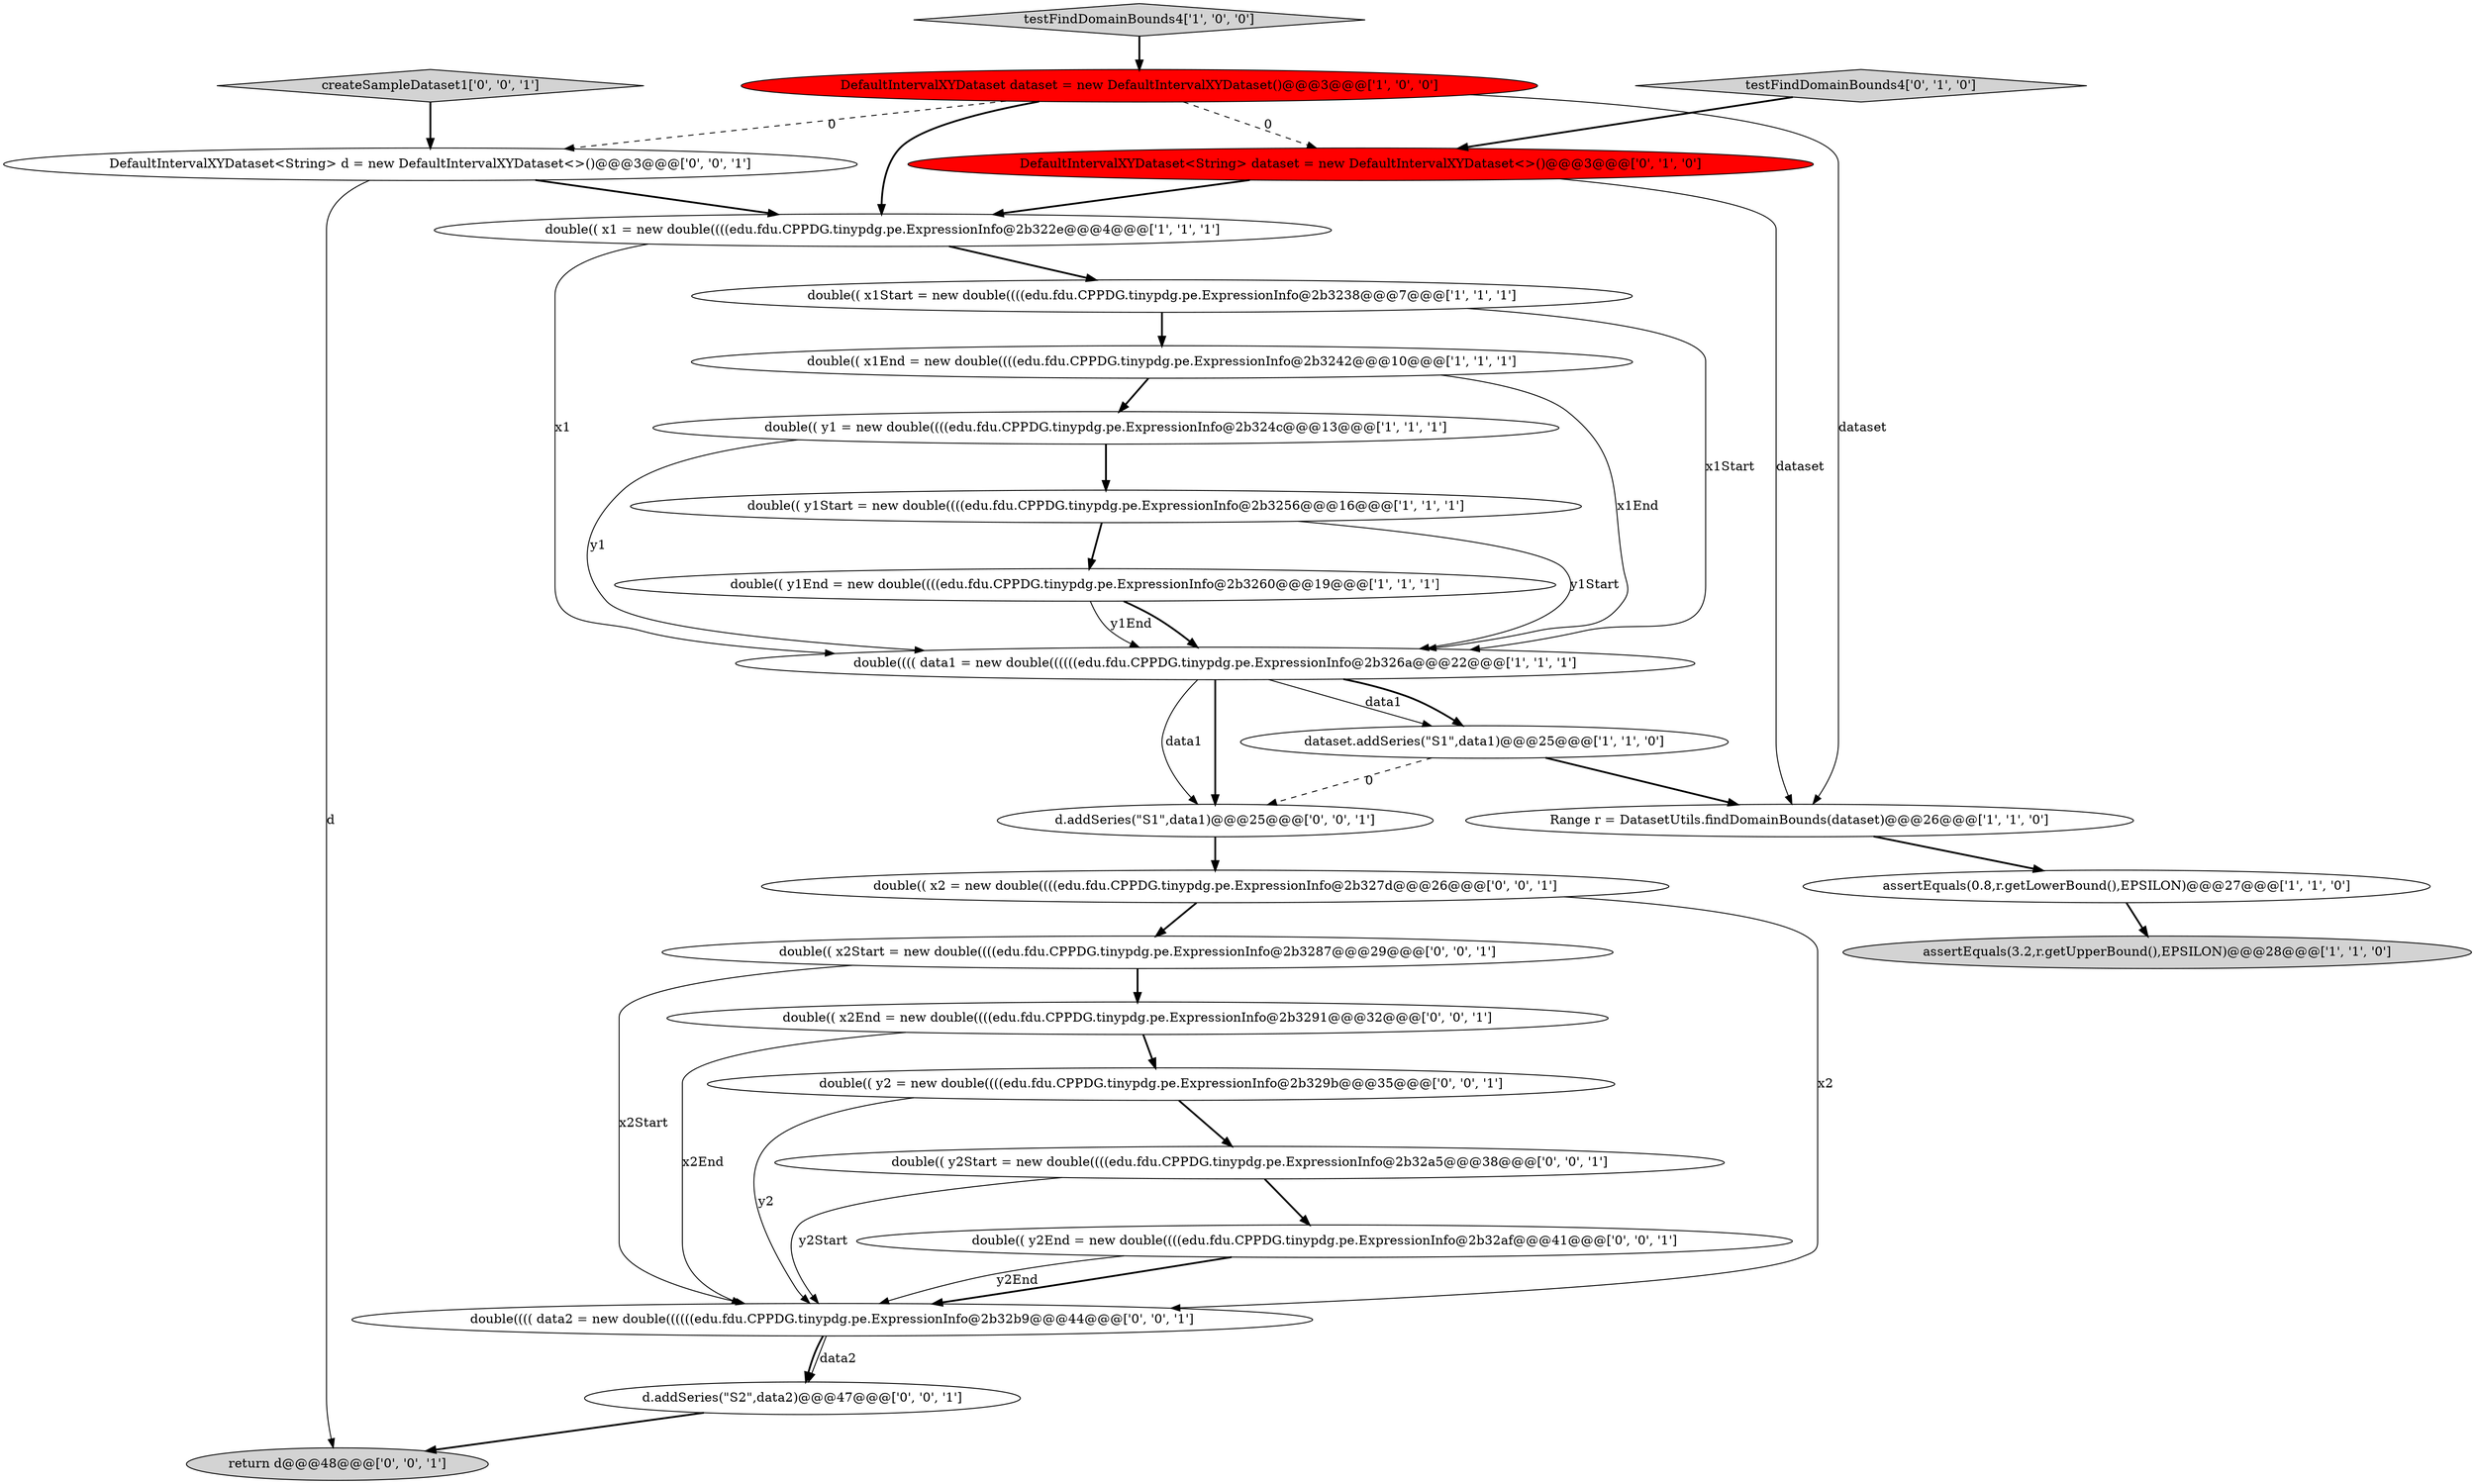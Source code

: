 digraph {
1 [style = filled, label = "double(( x1Start = new double((((edu.fdu.CPPDG.tinypdg.pe.ExpressionInfo@2b3238@@@7@@@['1', '1', '1']", fillcolor = white, shape = ellipse image = "AAA0AAABBB1BBB"];
19 [style = filled, label = "createSampleDataset1['0', '0', '1']", fillcolor = lightgray, shape = diamond image = "AAA0AAABBB3BBB"];
18 [style = filled, label = "double(((( data2 = new double((((((edu.fdu.CPPDG.tinypdg.pe.ExpressionInfo@2b32b9@@@44@@@['0', '0', '1']", fillcolor = white, shape = ellipse image = "AAA0AAABBB3BBB"];
17 [style = filled, label = "double(( x2End = new double((((edu.fdu.CPPDG.tinypdg.pe.ExpressionInfo@2b3291@@@32@@@['0', '0', '1']", fillcolor = white, shape = ellipse image = "AAA0AAABBB3BBB"];
20 [style = filled, label = "d.addSeries(\"S2\",data2)@@@47@@@['0', '0', '1']", fillcolor = white, shape = ellipse image = "AAA0AAABBB3BBB"];
21 [style = filled, label = "double(( y2 = new double((((edu.fdu.CPPDG.tinypdg.pe.ExpressionInfo@2b329b@@@35@@@['0', '0', '1']", fillcolor = white, shape = ellipse image = "AAA0AAABBB3BBB"];
24 [style = filled, label = "double(( x2 = new double((((edu.fdu.CPPDG.tinypdg.pe.ExpressionInfo@2b327d@@@26@@@['0', '0', '1']", fillcolor = white, shape = ellipse image = "AAA0AAABBB3BBB"];
10 [style = filled, label = "DefaultIntervalXYDataset dataset = new DefaultIntervalXYDataset()@@@3@@@['1', '0', '0']", fillcolor = red, shape = ellipse image = "AAA1AAABBB1BBB"];
16 [style = filled, label = "d.addSeries(\"S1\",data1)@@@25@@@['0', '0', '1']", fillcolor = white, shape = ellipse image = "AAA0AAABBB3BBB"];
9 [style = filled, label = "assertEquals(3.2,r.getUpperBound(),EPSILON)@@@28@@@['1', '1', '0']", fillcolor = lightgray, shape = ellipse image = "AAA0AAABBB1BBB"];
12 [style = filled, label = "double(((( data1 = new double((((((edu.fdu.CPPDG.tinypdg.pe.ExpressionInfo@2b326a@@@22@@@['1', '1', '1']", fillcolor = white, shape = ellipse image = "AAA0AAABBB1BBB"];
22 [style = filled, label = "double(( x2Start = new double((((edu.fdu.CPPDG.tinypdg.pe.ExpressionInfo@2b3287@@@29@@@['0', '0', '1']", fillcolor = white, shape = ellipse image = "AAA0AAABBB3BBB"];
2 [style = filled, label = "double(( y1Start = new double((((edu.fdu.CPPDG.tinypdg.pe.ExpressionInfo@2b3256@@@16@@@['1', '1', '1']", fillcolor = white, shape = ellipse image = "AAA0AAABBB1BBB"];
3 [style = filled, label = "assertEquals(0.8,r.getLowerBound(),EPSILON)@@@27@@@['1', '1', '0']", fillcolor = white, shape = ellipse image = "AAA0AAABBB1BBB"];
14 [style = filled, label = "testFindDomainBounds4['0', '1', '0']", fillcolor = lightgray, shape = diamond image = "AAA0AAABBB2BBB"];
23 [style = filled, label = "DefaultIntervalXYDataset<String> d = new DefaultIntervalXYDataset<>()@@@3@@@['0', '0', '1']", fillcolor = white, shape = ellipse image = "AAA0AAABBB3BBB"];
25 [style = filled, label = "double(( y2End = new double((((edu.fdu.CPPDG.tinypdg.pe.ExpressionInfo@2b32af@@@41@@@['0', '0', '1']", fillcolor = white, shape = ellipse image = "AAA0AAABBB3BBB"];
6 [style = filled, label = "double(( x1End = new double((((edu.fdu.CPPDG.tinypdg.pe.ExpressionInfo@2b3242@@@10@@@['1', '1', '1']", fillcolor = white, shape = ellipse image = "AAA0AAABBB1BBB"];
7 [style = filled, label = "testFindDomainBounds4['1', '0', '0']", fillcolor = lightgray, shape = diamond image = "AAA0AAABBB1BBB"];
4 [style = filled, label = "Range r = DatasetUtils.findDomainBounds(dataset)@@@26@@@['1', '1', '0']", fillcolor = white, shape = ellipse image = "AAA0AAABBB1BBB"];
0 [style = filled, label = "double(( x1 = new double((((edu.fdu.CPPDG.tinypdg.pe.ExpressionInfo@2b322e@@@4@@@['1', '1', '1']", fillcolor = white, shape = ellipse image = "AAA0AAABBB1BBB"];
15 [style = filled, label = "double(( y2Start = new double((((edu.fdu.CPPDG.tinypdg.pe.ExpressionInfo@2b32a5@@@38@@@['0', '0', '1']", fillcolor = white, shape = ellipse image = "AAA0AAABBB3BBB"];
8 [style = filled, label = "dataset.addSeries(\"S1\",data1)@@@25@@@['1', '1', '0']", fillcolor = white, shape = ellipse image = "AAA0AAABBB1BBB"];
13 [style = filled, label = "DefaultIntervalXYDataset<String> dataset = new DefaultIntervalXYDataset<>()@@@3@@@['0', '1', '0']", fillcolor = red, shape = ellipse image = "AAA1AAABBB2BBB"];
26 [style = filled, label = "return d@@@48@@@['0', '0', '1']", fillcolor = lightgray, shape = ellipse image = "AAA0AAABBB3BBB"];
5 [style = filled, label = "double(( y1 = new double((((edu.fdu.CPPDG.tinypdg.pe.ExpressionInfo@2b324c@@@13@@@['1', '1', '1']", fillcolor = white, shape = ellipse image = "AAA0AAABBB1BBB"];
11 [style = filled, label = "double(( y1End = new double((((edu.fdu.CPPDG.tinypdg.pe.ExpressionInfo@2b3260@@@19@@@['1', '1', '1']", fillcolor = white, shape = ellipse image = "AAA0AAABBB1BBB"];
6->12 [style = solid, label="x1End"];
13->4 [style = solid, label="dataset"];
4->3 [style = bold, label=""];
8->16 [style = dashed, label="0"];
21->18 [style = solid, label="y2"];
7->10 [style = bold, label=""];
12->16 [style = solid, label="data1"];
15->25 [style = bold, label=""];
20->26 [style = bold, label=""];
0->12 [style = solid, label="x1"];
21->15 [style = bold, label=""];
16->24 [style = bold, label=""];
12->8 [style = solid, label="data1"];
25->18 [style = bold, label=""];
22->18 [style = solid, label="x2Start"];
5->12 [style = solid, label="y1"];
11->12 [style = bold, label=""];
12->16 [style = bold, label=""];
10->13 [style = dashed, label="0"];
24->22 [style = bold, label=""];
23->0 [style = bold, label=""];
24->18 [style = solid, label="x2"];
2->12 [style = solid, label="y1Start"];
3->9 [style = bold, label=""];
15->18 [style = solid, label="y2Start"];
10->4 [style = solid, label="dataset"];
6->5 [style = bold, label=""];
5->2 [style = bold, label=""];
18->20 [style = bold, label=""];
1->6 [style = bold, label=""];
17->18 [style = solid, label="x2End"];
12->8 [style = bold, label=""];
0->1 [style = bold, label=""];
19->23 [style = bold, label=""];
1->12 [style = solid, label="x1Start"];
11->12 [style = solid, label="y1End"];
10->0 [style = bold, label=""];
23->26 [style = solid, label="d"];
18->20 [style = solid, label="data2"];
22->17 [style = bold, label=""];
25->18 [style = solid, label="y2End"];
8->4 [style = bold, label=""];
14->13 [style = bold, label=""];
17->21 [style = bold, label=""];
2->11 [style = bold, label=""];
10->23 [style = dashed, label="0"];
13->0 [style = bold, label=""];
}
